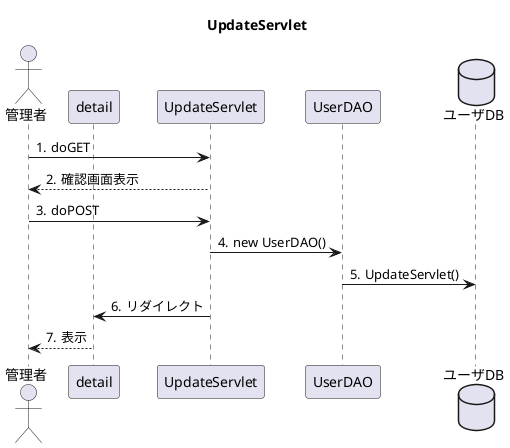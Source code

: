@startuml
title UpdateServlet

autonumber "#."

actor 管理者
participant detail
participant UpdateServlet
participant UserDAO
database ユーザDB


管理者 -> UpdateServlet:doGET
UpdateServlet --> 管理者:確認画面表示
管理者 ->UpdateServlet:doPOST
UpdateServlet -> UserDAO:new UserDAO()
UserDAO -> ユーザDB:UpdateServlet()

UpdateServlet -> detail:リダイレクト
detail --> 管理者:表示
@enduml